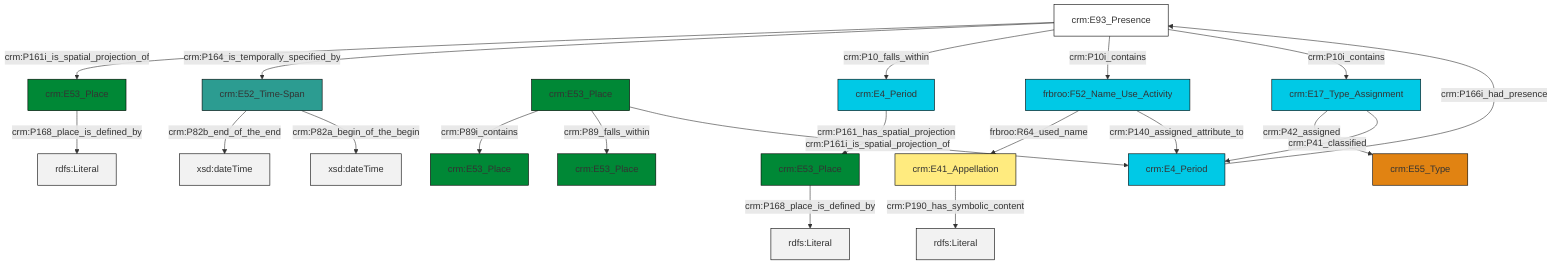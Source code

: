 graph TD
classDef Literal fill:#f2f2f2,stroke:#000000;
classDef CRM_Entity fill:#FFFFFF,stroke:#000000;
classDef Temporal_Entity fill:#00C9E6, stroke:#000000;
classDef Type fill:#E18312, stroke:#000000;
classDef Time-Span fill:#2C9C91, stroke:#000000;
classDef Appellation fill:#FFEB7F, stroke:#000000;
classDef Place fill:#008836, stroke:#000000;
classDef Persistent_Item fill:#B266B2, stroke:#000000;
classDef Conceptual_Object fill:#FFD700, stroke:#000000;
classDef Physical_Thing fill:#D2B48C, stroke:#000000;
classDef Actor fill:#f58aad, stroke:#000000;
classDef PC_Classes fill:#4ce600, stroke:#000000;
classDef Multi fill:#cccccc,stroke:#000000;

0["crm:E93_Presence"]:::CRM_Entity -->|crm:P161i_is_spatial_projection_of| 1["crm:E53_Place"]:::Place
2["crm:E4_Period"]:::Temporal_Entity -->|crm:P166i_had_presence| 0["crm:E93_Presence"]:::CRM_Entity
7["crm:E53_Place"]:::Place -->|crm:P89i_contains| 8["crm:E53_Place"]:::Place
9["crm:E17_Type_Assignment"]:::Temporal_Entity -->|crm:P42_assigned| 10["crm:E55_Type"]:::Type
0["crm:E93_Presence"]:::CRM_Entity -->|crm:P164_is_temporally_specified_by| 5["crm:E52_Time-Span"]:::Time-Span
9["crm:E17_Type_Assignment"]:::Temporal_Entity -->|crm:P41_classified| 2["crm:E4_Period"]:::Temporal_Entity
1["crm:E53_Place"]:::Place -->|crm:P168_place_is_defined_by| 17[rdfs:Literal]:::Literal
5["crm:E52_Time-Span"]:::Time-Span -->|crm:P82b_end_of_the_end| 18[xsd:dateTime]:::Literal
0["crm:E93_Presence"]:::CRM_Entity -->|crm:P10_falls_within| 15["crm:E4_Period"]:::Temporal_Entity
11["frbroo:F52_Name_Use_Activity"]:::Temporal_Entity -->|frbroo:R64_used_name| 3["crm:E41_Appellation"]:::Appellation
7["crm:E53_Place"]:::Place -->|crm:P89_falls_within| 13["crm:E53_Place"]:::Place
19["crm:E53_Place"]:::Place -->|crm:P168_place_is_defined_by| 21[rdfs:Literal]:::Literal
15["crm:E4_Period"]:::Temporal_Entity -->|crm:P161_has_spatial_projection| 19["crm:E53_Place"]:::Place
7["crm:E53_Place"]:::Place -->|crm:P161i_is_spatial_projection_of| 2["crm:E4_Period"]:::Temporal_Entity
0["crm:E93_Presence"]:::CRM_Entity -->|crm:P10i_contains| 11["frbroo:F52_Name_Use_Activity"]:::Temporal_Entity
11["frbroo:F52_Name_Use_Activity"]:::Temporal_Entity -->|crm:P140_assigned_attribute_to| 2["crm:E4_Period"]:::Temporal_Entity
3["crm:E41_Appellation"]:::Appellation -->|crm:P190_has_symbolic_content| 23[rdfs:Literal]:::Literal
0["crm:E93_Presence"]:::CRM_Entity -->|crm:P10i_contains| 9["crm:E17_Type_Assignment"]:::Temporal_Entity
5["crm:E52_Time-Span"]:::Time-Span -->|crm:P82a_begin_of_the_begin| 30[xsd:dateTime]:::Literal